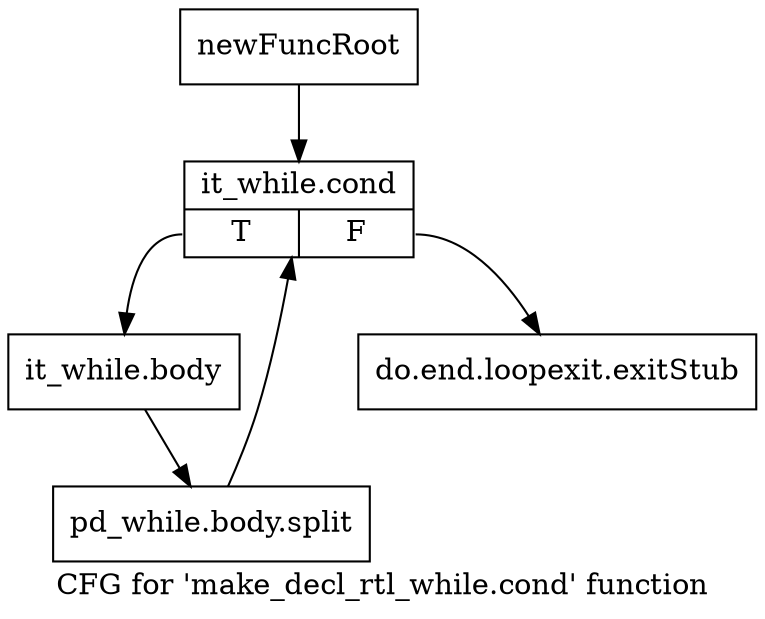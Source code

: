 digraph "CFG for 'make_decl_rtl_while.cond' function" {
	label="CFG for 'make_decl_rtl_while.cond' function";

	Node0xc649f40 [shape=record,label="{newFuncRoot}"];
	Node0xc649f40 -> Node0xc649fe0;
	Node0xc649f90 [shape=record,label="{do.end.loopexit.exitStub}"];
	Node0xc649fe0 [shape=record,label="{it_while.cond|{<s0>T|<s1>F}}"];
	Node0xc649fe0:s0 -> Node0xc64a030;
	Node0xc649fe0:s1 -> Node0xc649f90;
	Node0xc64a030 [shape=record,label="{it_while.body}"];
	Node0xc64a030 -> Node0xfe7d490;
	Node0xfe7d490 [shape=record,label="{pd_while.body.split}"];
	Node0xfe7d490 -> Node0xc649fe0;
}
